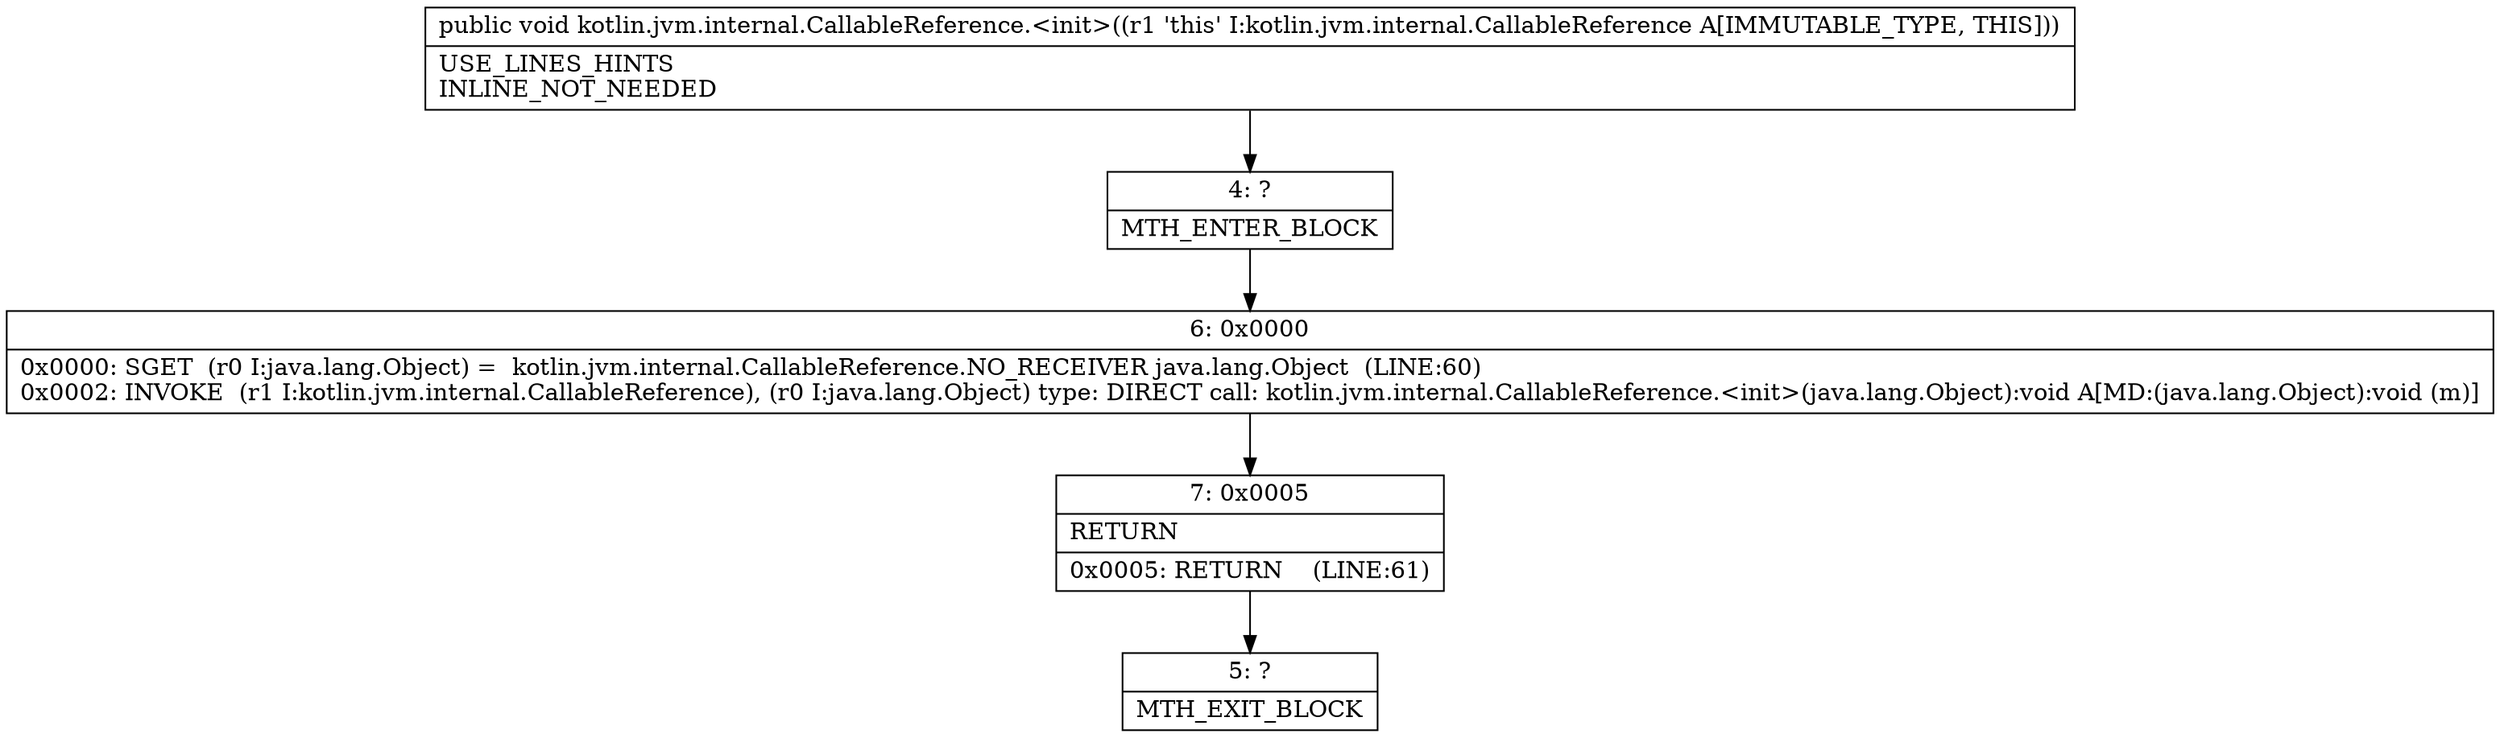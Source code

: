 digraph "CFG forkotlin.jvm.internal.CallableReference.\<init\>()V" {
Node_4 [shape=record,label="{4\:\ ?|MTH_ENTER_BLOCK\l}"];
Node_6 [shape=record,label="{6\:\ 0x0000|0x0000: SGET  (r0 I:java.lang.Object) =  kotlin.jvm.internal.CallableReference.NO_RECEIVER java.lang.Object  (LINE:60)\l0x0002: INVOKE  (r1 I:kotlin.jvm.internal.CallableReference), (r0 I:java.lang.Object) type: DIRECT call: kotlin.jvm.internal.CallableReference.\<init\>(java.lang.Object):void A[MD:(java.lang.Object):void (m)]\l}"];
Node_7 [shape=record,label="{7\:\ 0x0005|RETURN\l|0x0005: RETURN    (LINE:61)\l}"];
Node_5 [shape=record,label="{5\:\ ?|MTH_EXIT_BLOCK\l}"];
MethodNode[shape=record,label="{public void kotlin.jvm.internal.CallableReference.\<init\>((r1 'this' I:kotlin.jvm.internal.CallableReference A[IMMUTABLE_TYPE, THIS]))  | USE_LINES_HINTS\lINLINE_NOT_NEEDED\l}"];
MethodNode -> Node_4;Node_4 -> Node_6;
Node_6 -> Node_7;
Node_7 -> Node_5;
}

